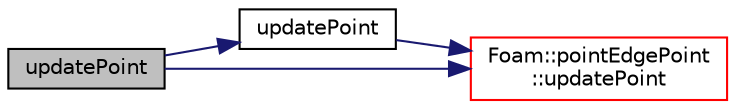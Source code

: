 digraph "updatePoint"
{
  bgcolor="transparent";
  edge [fontname="Helvetica",fontsize="10",labelfontname="Helvetica",labelfontsize="10"];
  node [fontname="Helvetica",fontsize="10",shape=record];
  rankdir="LR";
  Node1 [label="updatePoint",height=0.2,width=0.4,color="black", fillcolor="grey75", style="filled", fontcolor="black"];
  Node1 -> Node2 [color="midnightblue",fontsize="10",style="solid",fontname="Helvetica"];
  Node2 [label="updatePoint",height=0.2,width=0.4,color="black",URL="$a01912.html#ab3fc6930f7725e5b511274c1a14a9a44",tooltip="Influence of edge on point. "];
  Node2 -> Node3 [color="midnightblue",fontsize="10",style="solid",fontname="Helvetica"];
  Node3 [label="Foam::pointEdgePoint\l::updatePoint",height=0.2,width=0.4,color="red",URL="$a01914.html#a7856b246866db8d66ce79127f0044a8d",tooltip="Influence of edge on point. "];
  Node1 -> Node3 [color="midnightblue",fontsize="10",style="solid",fontname="Helvetica"];
}
